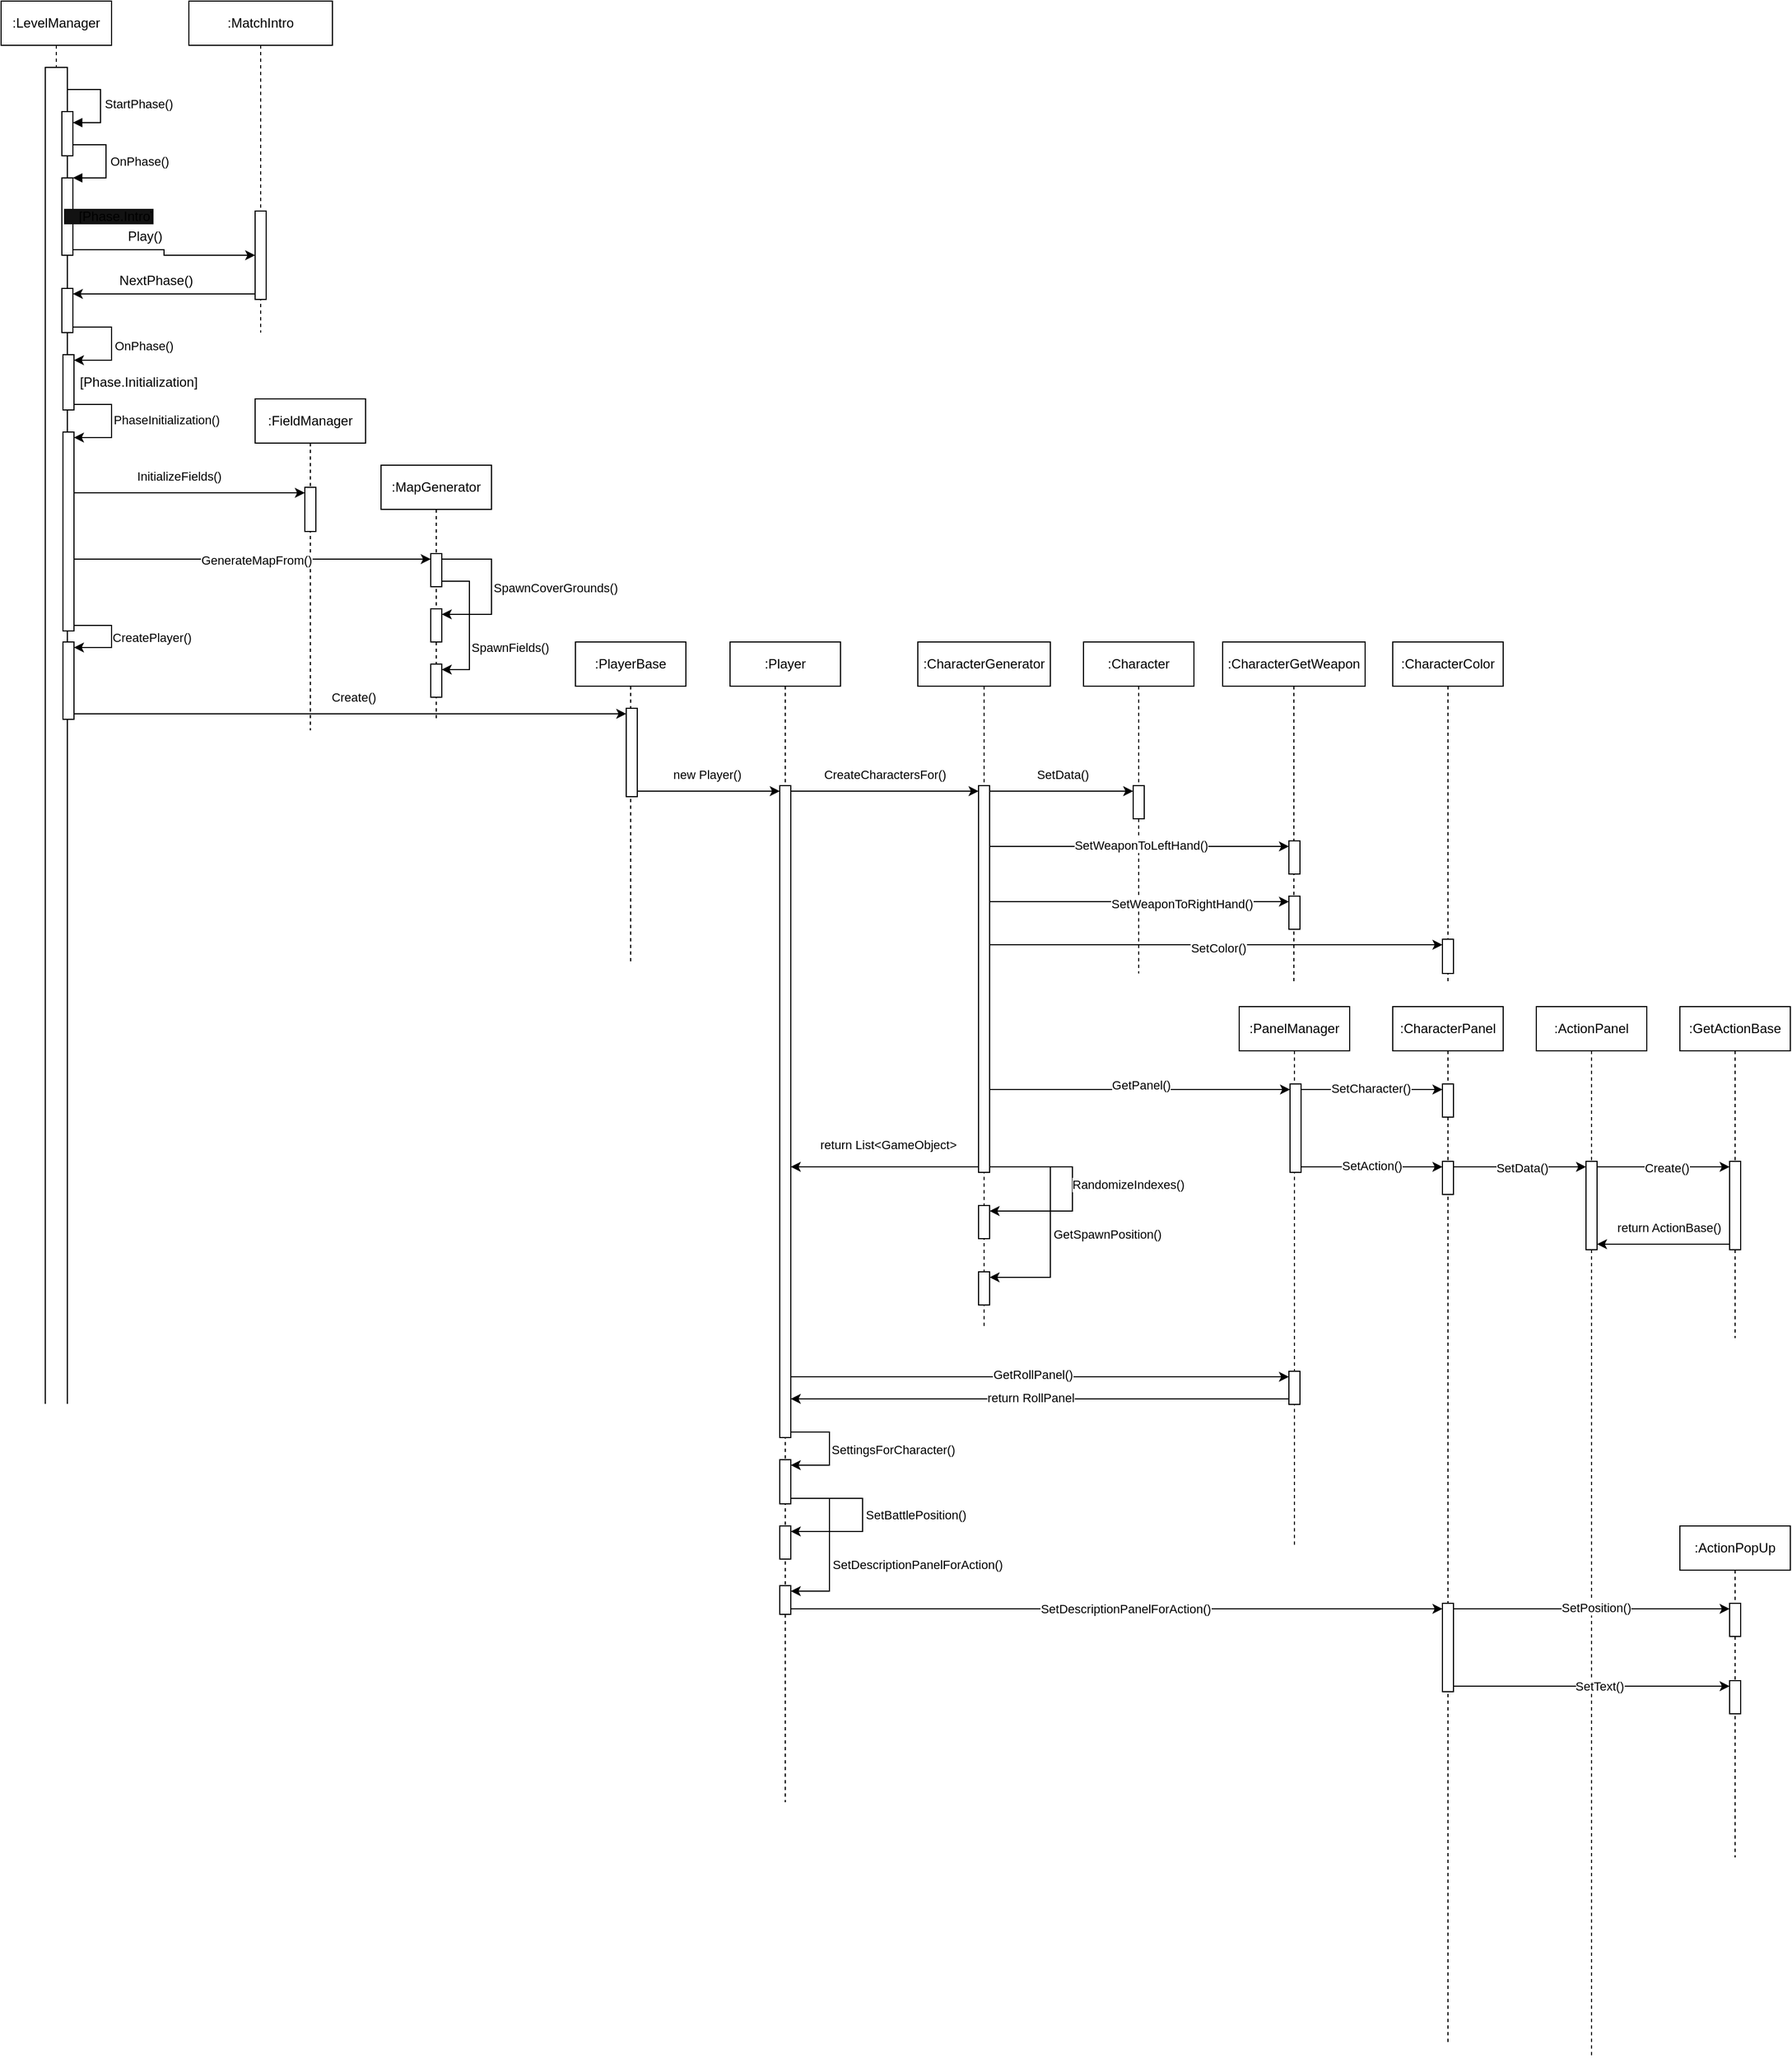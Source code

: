 <mxfile version="27.0.9">
  <diagram id="C5RBs43oDa-KdzZeNtuy" name="Page-1">
    <mxGraphModel dx="748" dy="1167" grid="1" gridSize="10" guides="1" tooltips="1" connect="1" arrows="1" fold="1" page="1" pageScale="1" pageWidth="827" pageHeight="1169" math="0" shadow="0">
      <root>
        <mxCell id="WIyWlLk6GJQsqaUBKTNV-0" />
        <mxCell id="WIyWlLk6GJQsqaUBKTNV-1" parent="WIyWlLk6GJQsqaUBKTNV-0" />
        <mxCell id="9JURjrUvkeu7Aro2wpaL-4" value=":LevelManager" style="shape=umlLifeline;perimeter=lifelinePerimeter;whiteSpace=wrap;html=1;container=1;dropTarget=0;collapsible=0;recursiveResize=0;outlineConnect=0;portConstraint=eastwest;newEdgeStyle={&quot;curved&quot;:0,&quot;rounded&quot;:0};" vertex="1" parent="WIyWlLk6GJQsqaUBKTNV-1">
          <mxGeometry x="70" y="240" width="100" height="1510" as="geometry" />
        </mxCell>
        <mxCell id="9JURjrUvkeu7Aro2wpaL-7" value="" style="html=1;points=[[0,0,0,0,5],[0,1,0,0,-5],[1,0,0,0,5],[1,1,0,0,-5]];perimeter=orthogonalPerimeter;outlineConnect=0;targetShapes=umlLifeline;portConstraint=eastwest;newEdgeStyle={&quot;curved&quot;:0,&quot;rounded&quot;:0};" vertex="1" parent="9JURjrUvkeu7Aro2wpaL-4">
          <mxGeometry x="40" y="60" width="20" height="1310" as="geometry" />
        </mxCell>
        <mxCell id="9JURjrUvkeu7Aro2wpaL-12" value="" style="html=1;points=[[0,0,0,0,5],[0,1,0,0,-5],[1,0,0,0,5],[1,1,0,0,-5]];perimeter=orthogonalPerimeter;outlineConnect=0;targetShapes=umlLifeline;portConstraint=eastwest;newEdgeStyle={&quot;curved&quot;:0,&quot;rounded&quot;:0};" vertex="1" parent="9JURjrUvkeu7Aro2wpaL-4">
          <mxGeometry x="55" y="100" width="10" height="40" as="geometry" />
        </mxCell>
        <mxCell id="9JURjrUvkeu7Aro2wpaL-13" value="StartPhase()" style="html=1;align=left;spacingLeft=2;endArrow=block;rounded=0;edgeStyle=orthogonalEdgeStyle;curved=0;rounded=0;" edge="1" target="9JURjrUvkeu7Aro2wpaL-12" parent="9JURjrUvkeu7Aro2wpaL-4">
          <mxGeometry relative="1" as="geometry">
            <mxPoint x="60" y="80" as="sourcePoint" />
            <Array as="points">
              <mxPoint x="90" y="110" />
            </Array>
          </mxGeometry>
        </mxCell>
        <mxCell id="9JURjrUvkeu7Aro2wpaL-15" value="&lt;span style=&quot;background-color: rgb(18, 18, 18);&quot;&gt;&amp;nbsp; &amp;nbsp; [Phase.Intro]&lt;/span&gt;" style="html=1;points=[[0,0,0,0,5],[0,1,0,0,-5],[1,0,0,0,5],[1,1,0,0,-5]];perimeter=orthogonalPerimeter;outlineConnect=0;targetShapes=umlLifeline;portConstraint=eastwest;newEdgeStyle={&quot;curved&quot;:0,&quot;rounded&quot;:0};align=left;" vertex="1" parent="9JURjrUvkeu7Aro2wpaL-4">
          <mxGeometry x="55" y="160" width="10" height="70" as="geometry" />
        </mxCell>
        <mxCell id="9JURjrUvkeu7Aro2wpaL-16" value="OnPhase()" style="html=1;align=left;spacingLeft=2;endArrow=block;rounded=0;edgeStyle=orthogonalEdgeStyle;curved=0;rounded=0;" edge="1" target="9JURjrUvkeu7Aro2wpaL-15" parent="9JURjrUvkeu7Aro2wpaL-4">
          <mxGeometry relative="1" as="geometry">
            <mxPoint x="65" y="130" as="sourcePoint" />
            <Array as="points">
              <mxPoint x="95" y="160" />
            </Array>
          </mxGeometry>
        </mxCell>
        <mxCell id="9JURjrUvkeu7Aro2wpaL-23" value="" style="html=1;points=[[0,0,0,0,5],[0,1,0,0,-5],[1,0,0,0,5],[1,1,0,0,-5]];perimeter=orthogonalPerimeter;outlineConnect=0;targetShapes=umlLifeline;portConstraint=eastwest;newEdgeStyle={&quot;curved&quot;:0,&quot;rounded&quot;:0};" vertex="1" parent="9JURjrUvkeu7Aro2wpaL-4">
          <mxGeometry x="55" y="260" width="10" height="40" as="geometry" />
        </mxCell>
        <mxCell id="9JURjrUvkeu7Aro2wpaL-26" value="&amp;nbsp; &amp;nbsp; [Phase.Initialization]" style="html=1;points=[[0,0,0,0,5],[0,1,0,0,-5],[1,0,0,0,5],[1,1,0,0,-5]];perimeter=orthogonalPerimeter;outlineConnect=0;targetShapes=umlLifeline;portConstraint=eastwest;newEdgeStyle={&quot;curved&quot;:0,&quot;rounded&quot;:0};align=left;" vertex="1" parent="9JURjrUvkeu7Aro2wpaL-4">
          <mxGeometry x="56" y="320" width="10" height="50" as="geometry" />
        </mxCell>
        <mxCell id="9JURjrUvkeu7Aro2wpaL-27" style="edgeStyle=orthogonalEdgeStyle;rounded=0;orthogonalLoop=1;jettySize=auto;html=1;curved=0;exitX=1;exitY=1;exitDx=0;exitDy=-5;exitPerimeter=0;entryX=1;entryY=0;entryDx=0;entryDy=5;entryPerimeter=0;" edge="1" parent="9JURjrUvkeu7Aro2wpaL-4" source="9JURjrUvkeu7Aro2wpaL-23" target="9JURjrUvkeu7Aro2wpaL-26">
          <mxGeometry relative="1" as="geometry">
            <Array as="points">
              <mxPoint x="100" y="295" />
              <mxPoint x="100" y="325" />
            </Array>
          </mxGeometry>
        </mxCell>
        <mxCell id="9JURjrUvkeu7Aro2wpaL-29" value="OnPhase()" style="edgeLabel;html=1;align=left;verticalAlign=middle;resizable=0;points=[];" vertex="1" connectable="0" parent="9JURjrUvkeu7Aro2wpaL-27">
          <mxGeometry x="0.053" y="1" relative="1" as="geometry">
            <mxPoint as="offset" />
          </mxGeometry>
        </mxCell>
        <mxCell id="9JURjrUvkeu7Aro2wpaL-30" value="" style="html=1;points=[[0,0,0,0,5],[0,1,0,0,-5],[1,0,0,0,5],[1,1,0,0,-5]];perimeter=orthogonalPerimeter;outlineConnect=0;targetShapes=umlLifeline;portConstraint=eastwest;newEdgeStyle={&quot;curved&quot;:0,&quot;rounded&quot;:0};" vertex="1" parent="9JURjrUvkeu7Aro2wpaL-4">
          <mxGeometry x="56" y="390" width="10" height="180" as="geometry" />
        </mxCell>
        <mxCell id="9JURjrUvkeu7Aro2wpaL-31" style="edgeStyle=orthogonalEdgeStyle;rounded=0;orthogonalLoop=1;jettySize=auto;html=1;curved=0;exitX=1;exitY=1;exitDx=0;exitDy=-5;exitPerimeter=0;entryX=1;entryY=0;entryDx=0;entryDy=5;entryPerimeter=0;" edge="1" parent="9JURjrUvkeu7Aro2wpaL-4" source="9JURjrUvkeu7Aro2wpaL-26" target="9JURjrUvkeu7Aro2wpaL-30">
          <mxGeometry relative="1" as="geometry">
            <Array as="points">
              <mxPoint x="100" y="365" />
              <mxPoint x="100" y="395" />
            </Array>
          </mxGeometry>
        </mxCell>
        <mxCell id="9JURjrUvkeu7Aro2wpaL-32" value="PhaseInitialization()" style="edgeLabel;html=1;align=left;verticalAlign=middle;resizable=0;points=[];" vertex="1" connectable="0" parent="9JURjrUvkeu7Aro2wpaL-31">
          <mxGeometry x="-0.022" relative="1" as="geometry">
            <mxPoint as="offset" />
          </mxGeometry>
        </mxCell>
        <mxCell id="9JURjrUvkeu7Aro2wpaL-53" value="" style="html=1;points=[[0,0,0,0,5],[0,1,0,0,-5],[1,0,0,0,5],[1,1,0,0,-5]];perimeter=orthogonalPerimeter;outlineConnect=0;targetShapes=umlLifeline;portConstraint=eastwest;newEdgeStyle={&quot;curved&quot;:0,&quot;rounded&quot;:0};" vertex="1" parent="9JURjrUvkeu7Aro2wpaL-4">
          <mxGeometry x="56" y="580" width="10" height="70" as="geometry" />
        </mxCell>
        <mxCell id="9JURjrUvkeu7Aro2wpaL-54" style="edgeStyle=orthogonalEdgeStyle;rounded=0;orthogonalLoop=1;jettySize=auto;html=1;curved=0;exitX=1;exitY=1;exitDx=0;exitDy=-5;exitPerimeter=0;entryX=1;entryY=0;entryDx=0;entryDy=5;entryPerimeter=0;" edge="1" parent="9JURjrUvkeu7Aro2wpaL-4" source="9JURjrUvkeu7Aro2wpaL-30" target="9JURjrUvkeu7Aro2wpaL-53">
          <mxGeometry relative="1" as="geometry">
            <Array as="points">
              <mxPoint x="100" y="565" />
              <mxPoint x="100" y="585" />
            </Array>
          </mxGeometry>
        </mxCell>
        <mxCell id="9JURjrUvkeu7Aro2wpaL-55" value="CreatePlayer()" style="edgeLabel;html=1;align=left;verticalAlign=middle;resizable=0;points=[];" vertex="1" connectable="0" parent="9JURjrUvkeu7Aro2wpaL-54">
          <mxGeometry x="0.022" y="-1" relative="1" as="geometry">
            <mxPoint as="offset" />
          </mxGeometry>
        </mxCell>
        <mxCell id="9JURjrUvkeu7Aro2wpaL-5" value=":MapGenerator" style="shape=umlLifeline;perimeter=lifelinePerimeter;whiteSpace=wrap;html=1;container=1;dropTarget=0;collapsible=0;recursiveResize=0;outlineConnect=0;portConstraint=eastwest;newEdgeStyle={&quot;curved&quot;:0,&quot;rounded&quot;:0};" vertex="1" parent="WIyWlLk6GJQsqaUBKTNV-1">
          <mxGeometry x="414" y="660" width="100" height="230" as="geometry" />
        </mxCell>
        <mxCell id="9JURjrUvkeu7Aro2wpaL-42" value="" style="html=1;points=[[0,0,0,0,5],[0,1,0,0,-5],[1,0,0,0,5],[1,1,0,0,-5]];perimeter=orthogonalPerimeter;outlineConnect=0;targetShapes=umlLifeline;portConstraint=eastwest;newEdgeStyle={&quot;curved&quot;:0,&quot;rounded&quot;:0};" vertex="1" parent="9JURjrUvkeu7Aro2wpaL-5">
          <mxGeometry x="45" y="80" width="10" height="30" as="geometry" />
        </mxCell>
        <mxCell id="9JURjrUvkeu7Aro2wpaL-47" value="" style="html=1;points=[[0,0,0,0,5],[0,1,0,0,-5],[1,0,0,0,5],[1,1,0,0,-5]];perimeter=orthogonalPerimeter;outlineConnect=0;targetShapes=umlLifeline;portConstraint=eastwest;newEdgeStyle={&quot;curved&quot;:0,&quot;rounded&quot;:0};" vertex="1" parent="9JURjrUvkeu7Aro2wpaL-5">
          <mxGeometry x="45" y="130" width="10" height="30" as="geometry" />
        </mxCell>
        <mxCell id="9JURjrUvkeu7Aro2wpaL-48" value="" style="html=1;points=[[0,0,0,0,5],[0,1,0,0,-5],[1,0,0,0,5],[1,1,0,0,-5]];perimeter=orthogonalPerimeter;outlineConnect=0;targetShapes=umlLifeline;portConstraint=eastwest;newEdgeStyle={&quot;curved&quot;:0,&quot;rounded&quot;:0};" vertex="1" parent="9JURjrUvkeu7Aro2wpaL-5">
          <mxGeometry x="45" y="180" width="10" height="30" as="geometry" />
        </mxCell>
        <mxCell id="9JURjrUvkeu7Aro2wpaL-49" style="edgeStyle=orthogonalEdgeStyle;rounded=0;orthogonalLoop=1;jettySize=auto;html=1;curved=0;exitX=1;exitY=0;exitDx=0;exitDy=5;exitPerimeter=0;entryX=1;entryY=0;entryDx=0;entryDy=5;entryPerimeter=0;" edge="1" parent="9JURjrUvkeu7Aro2wpaL-5" source="9JURjrUvkeu7Aro2wpaL-42" target="9JURjrUvkeu7Aro2wpaL-47">
          <mxGeometry relative="1" as="geometry">
            <Array as="points">
              <mxPoint x="100" y="85" />
              <mxPoint x="100" y="135" />
            </Array>
          </mxGeometry>
        </mxCell>
        <mxCell id="9JURjrUvkeu7Aro2wpaL-50" value="SpawnCoverGrounds()" style="edgeLabel;html=1;align=left;verticalAlign=middle;resizable=0;points=[];" vertex="1" connectable="0" parent="9JURjrUvkeu7Aro2wpaL-49">
          <mxGeometry x="0.01" relative="1" as="geometry">
            <mxPoint as="offset" />
          </mxGeometry>
        </mxCell>
        <mxCell id="9JURjrUvkeu7Aro2wpaL-51" style="edgeStyle=orthogonalEdgeStyle;rounded=0;orthogonalLoop=1;jettySize=auto;html=1;curved=0;exitX=1;exitY=1;exitDx=0;exitDy=-5;exitPerimeter=0;entryX=1;entryY=0;entryDx=0;entryDy=5;entryPerimeter=0;" edge="1" parent="9JURjrUvkeu7Aro2wpaL-5" source="9JURjrUvkeu7Aro2wpaL-42" target="9JURjrUvkeu7Aro2wpaL-48">
          <mxGeometry relative="1" as="geometry">
            <Array as="points">
              <mxPoint x="80" y="105" />
              <mxPoint x="80" y="185" />
            </Array>
          </mxGeometry>
        </mxCell>
        <mxCell id="9JURjrUvkeu7Aro2wpaL-52" value="SpawnFields()" style="edgeLabel;html=1;align=left;verticalAlign=middle;resizable=0;points=[];" vertex="1" connectable="0" parent="9JURjrUvkeu7Aro2wpaL-51">
          <mxGeometry x="0.306" relative="1" as="geometry">
            <mxPoint as="offset" />
          </mxGeometry>
        </mxCell>
        <mxCell id="9JURjrUvkeu7Aro2wpaL-6" value=":CharacterGenerator" style="shape=umlLifeline;perimeter=lifelinePerimeter;whiteSpace=wrap;html=1;container=1;dropTarget=0;collapsible=0;recursiveResize=0;outlineConnect=0;portConstraint=eastwest;newEdgeStyle={&quot;curved&quot;:0,&quot;rounded&quot;:0};" vertex="1" parent="WIyWlLk6GJQsqaUBKTNV-1">
          <mxGeometry x="900" y="820" width="120" height="620" as="geometry" />
        </mxCell>
        <mxCell id="9JURjrUvkeu7Aro2wpaL-65" value="" style="html=1;points=[[0,0,0,0,5],[0,1,0,0,-5],[1,0,0,0,5],[1,1,0,0,-5]];perimeter=orthogonalPerimeter;outlineConnect=0;targetShapes=umlLifeline;portConstraint=eastwest;newEdgeStyle={&quot;curved&quot;:0,&quot;rounded&quot;:0};" vertex="1" parent="9JURjrUvkeu7Aro2wpaL-6">
          <mxGeometry x="55" y="130" width="10" height="350" as="geometry" />
        </mxCell>
        <mxCell id="9JURjrUvkeu7Aro2wpaL-68" value="" style="html=1;points=[[0,0,0,0,5],[0,1,0,0,-5],[1,0,0,0,5],[1,1,0,0,-5]];perimeter=orthogonalPerimeter;outlineConnect=0;targetShapes=umlLifeline;portConstraint=eastwest;newEdgeStyle={&quot;curved&quot;:0,&quot;rounded&quot;:0};" vertex="1" parent="9JURjrUvkeu7Aro2wpaL-6">
          <mxGeometry x="55" y="510" width="10" height="30" as="geometry" />
        </mxCell>
        <mxCell id="9JURjrUvkeu7Aro2wpaL-69" value="" style="html=1;points=[[0,0,0,0,5],[0,1,0,0,-5],[1,0,0,0,5],[1,1,0,0,-5]];perimeter=orthogonalPerimeter;outlineConnect=0;targetShapes=umlLifeline;portConstraint=eastwest;newEdgeStyle={&quot;curved&quot;:0,&quot;rounded&quot;:0};" vertex="1" parent="9JURjrUvkeu7Aro2wpaL-6">
          <mxGeometry x="55" y="570" width="10" height="30" as="geometry" />
        </mxCell>
        <mxCell id="9JURjrUvkeu7Aro2wpaL-113" style="edgeStyle=orthogonalEdgeStyle;rounded=0;orthogonalLoop=1;jettySize=auto;html=1;curved=0;exitX=1;exitY=1;exitDx=0;exitDy=-5;exitPerimeter=0;entryX=1;entryY=0;entryDx=0;entryDy=5;entryPerimeter=0;" edge="1" parent="9JURjrUvkeu7Aro2wpaL-6" source="9JURjrUvkeu7Aro2wpaL-65" target="9JURjrUvkeu7Aro2wpaL-68">
          <mxGeometry relative="1" as="geometry">
            <Array as="points">
              <mxPoint x="140" y="475" />
              <mxPoint x="140" y="515" />
            </Array>
          </mxGeometry>
        </mxCell>
        <mxCell id="9JURjrUvkeu7Aro2wpaL-114" value="RandomizeIndexes()" style="edgeLabel;html=1;align=left;verticalAlign=middle;resizable=0;points=[];" vertex="1" connectable="0" parent="9JURjrUvkeu7Aro2wpaL-113">
          <mxGeometry x="-0.042" y="-2" relative="1" as="geometry">
            <mxPoint as="offset" />
          </mxGeometry>
        </mxCell>
        <mxCell id="9JURjrUvkeu7Aro2wpaL-115" style="edgeStyle=orthogonalEdgeStyle;rounded=0;orthogonalLoop=1;jettySize=auto;html=1;curved=0;exitX=1;exitY=1;exitDx=0;exitDy=-5;exitPerimeter=0;entryX=1;entryY=0;entryDx=0;entryDy=5;entryPerimeter=0;" edge="1" parent="9JURjrUvkeu7Aro2wpaL-6" source="9JURjrUvkeu7Aro2wpaL-65" target="9JURjrUvkeu7Aro2wpaL-69">
          <mxGeometry relative="1" as="geometry">
            <Array as="points">
              <mxPoint x="120" y="475" />
              <mxPoint x="120" y="575" />
            </Array>
          </mxGeometry>
        </mxCell>
        <mxCell id="9JURjrUvkeu7Aro2wpaL-116" value="GetSpawnPosition()" style="edgeLabel;html=1;align=left;verticalAlign=middle;resizable=0;points=[];" vertex="1" connectable="0" parent="9JURjrUvkeu7Aro2wpaL-115">
          <mxGeometry x="0.106" y="1" relative="1" as="geometry">
            <mxPoint as="offset" />
          </mxGeometry>
        </mxCell>
        <mxCell id="9JURjrUvkeu7Aro2wpaL-18" value=":MatchIntro" style="shape=umlLifeline;perimeter=lifelinePerimeter;whiteSpace=wrap;html=1;container=1;dropTarget=0;collapsible=0;recursiveResize=0;outlineConnect=0;portConstraint=eastwest;newEdgeStyle={&quot;curved&quot;:0,&quot;rounded&quot;:0};" vertex="1" parent="WIyWlLk6GJQsqaUBKTNV-1">
          <mxGeometry x="240" y="240" width="130" height="300" as="geometry" />
        </mxCell>
        <mxCell id="9JURjrUvkeu7Aro2wpaL-20" value="" style="html=1;points=[[0,0,0,0,5],[0,1,0,0,-5],[1,0,0,0,5],[1,1,0,0,-5]];perimeter=orthogonalPerimeter;outlineConnect=0;targetShapes=umlLifeline;portConstraint=eastwest;newEdgeStyle={&quot;curved&quot;:0,&quot;rounded&quot;:0};" vertex="1" parent="9JURjrUvkeu7Aro2wpaL-18">
          <mxGeometry x="60" y="190" width="10" height="80" as="geometry" />
        </mxCell>
        <mxCell id="9JURjrUvkeu7Aro2wpaL-21" style="edgeStyle=orthogonalEdgeStyle;rounded=0;orthogonalLoop=1;jettySize=auto;html=1;curved=0;exitX=1;exitY=1;exitDx=0;exitDy=-5;exitPerimeter=0;" edge="1" parent="WIyWlLk6GJQsqaUBKTNV-1" source="9JURjrUvkeu7Aro2wpaL-15" target="9JURjrUvkeu7Aro2wpaL-20">
          <mxGeometry relative="1" as="geometry" />
        </mxCell>
        <mxCell id="9JURjrUvkeu7Aro2wpaL-22" value="Play()" style="text;html=1;align=center;verticalAlign=middle;resizable=0;points=[];autosize=1;strokeColor=none;fillColor=none;" vertex="1" parent="WIyWlLk6GJQsqaUBKTNV-1">
          <mxGeometry x="175" y="438" width="50" height="30" as="geometry" />
        </mxCell>
        <mxCell id="9JURjrUvkeu7Aro2wpaL-24" style="edgeStyle=orthogonalEdgeStyle;rounded=0;orthogonalLoop=1;jettySize=auto;html=1;curved=0;exitX=0;exitY=1;exitDx=0;exitDy=-5;exitPerimeter=0;entryX=1;entryY=0;entryDx=0;entryDy=5;entryPerimeter=0;" edge="1" parent="WIyWlLk6GJQsqaUBKTNV-1" source="9JURjrUvkeu7Aro2wpaL-20" target="9JURjrUvkeu7Aro2wpaL-23">
          <mxGeometry relative="1" as="geometry" />
        </mxCell>
        <mxCell id="9JURjrUvkeu7Aro2wpaL-25" value="NextPhase()" style="text;html=1;align=center;verticalAlign=middle;resizable=0;points=[];autosize=1;strokeColor=none;fillColor=none;" vertex="1" parent="WIyWlLk6GJQsqaUBKTNV-1">
          <mxGeometry x="165" y="478" width="90" height="30" as="geometry" />
        </mxCell>
        <mxCell id="9JURjrUvkeu7Aro2wpaL-33" value=":FieldManager" style="shape=umlLifeline;perimeter=lifelinePerimeter;whiteSpace=wrap;html=1;container=1;dropTarget=0;collapsible=0;recursiveResize=0;outlineConnect=0;portConstraint=eastwest;newEdgeStyle={&quot;curved&quot;:0,&quot;rounded&quot;:0};" vertex="1" parent="WIyWlLk6GJQsqaUBKTNV-1">
          <mxGeometry x="300" y="600" width="100" height="300" as="geometry" />
        </mxCell>
        <mxCell id="9JURjrUvkeu7Aro2wpaL-34" value="" style="html=1;points=[[0,0,0,0,5],[0,1,0,0,-5],[1,0,0,0,5],[1,1,0,0,-5]];perimeter=orthogonalPerimeter;outlineConnect=0;targetShapes=umlLifeline;portConstraint=eastwest;newEdgeStyle={&quot;curved&quot;:0,&quot;rounded&quot;:0};" vertex="1" parent="9JURjrUvkeu7Aro2wpaL-33">
          <mxGeometry x="45" y="80" width="10" height="40" as="geometry" />
        </mxCell>
        <mxCell id="9JURjrUvkeu7Aro2wpaL-36" style="edgeStyle=orthogonalEdgeStyle;rounded=0;orthogonalLoop=1;jettySize=auto;html=1;curved=0;entryX=0;entryY=0;entryDx=0;entryDy=5;entryPerimeter=0;" edge="1" parent="WIyWlLk6GJQsqaUBKTNV-1" source="9JURjrUvkeu7Aro2wpaL-30" target="9JURjrUvkeu7Aro2wpaL-34">
          <mxGeometry relative="1" as="geometry">
            <Array as="points">
              <mxPoint x="230" y="685" />
              <mxPoint x="230" y="685" />
            </Array>
          </mxGeometry>
        </mxCell>
        <mxCell id="9JURjrUvkeu7Aro2wpaL-37" value="InitializeFields()" style="edgeLabel;html=1;align=center;verticalAlign=middle;resizable=0;points=[];" vertex="1" connectable="0" parent="9JURjrUvkeu7Aro2wpaL-36">
          <mxGeometry x="-0.097" y="-2" relative="1" as="geometry">
            <mxPoint y="-17" as="offset" />
          </mxGeometry>
        </mxCell>
        <mxCell id="9JURjrUvkeu7Aro2wpaL-43" style="edgeStyle=orthogonalEdgeStyle;rounded=0;orthogonalLoop=1;jettySize=auto;html=1;curved=0;entryX=0;entryY=0;entryDx=0;entryDy=5;entryPerimeter=0;" edge="1" parent="WIyWlLk6GJQsqaUBKTNV-1" source="9JURjrUvkeu7Aro2wpaL-30" target="9JURjrUvkeu7Aro2wpaL-42">
          <mxGeometry relative="1" as="geometry">
            <Array as="points">
              <mxPoint x="280" y="745" />
              <mxPoint x="280" y="745" />
            </Array>
          </mxGeometry>
        </mxCell>
        <mxCell id="9JURjrUvkeu7Aro2wpaL-44" value="GenerateMapFrom()" style="edgeLabel;html=1;align=center;verticalAlign=middle;resizable=0;points=[];" vertex="1" connectable="0" parent="9JURjrUvkeu7Aro2wpaL-43">
          <mxGeometry x="0.021" y="-1" relative="1" as="geometry">
            <mxPoint as="offset" />
          </mxGeometry>
        </mxCell>
        <mxCell id="9JURjrUvkeu7Aro2wpaL-56" value=":PlayerBase" style="shape=umlLifeline;perimeter=lifelinePerimeter;whiteSpace=wrap;html=1;container=1;dropTarget=0;collapsible=0;recursiveResize=0;outlineConnect=0;portConstraint=eastwest;newEdgeStyle={&quot;curved&quot;:0,&quot;rounded&quot;:0};" vertex="1" parent="WIyWlLk6GJQsqaUBKTNV-1">
          <mxGeometry x="590" y="820" width="100" height="290" as="geometry" />
        </mxCell>
        <mxCell id="9JURjrUvkeu7Aro2wpaL-57" value="" style="html=1;points=[[0,0,0,0,5],[0,1,0,0,-5],[1,0,0,0,5],[1,1,0,0,-5]];perimeter=orthogonalPerimeter;outlineConnect=0;targetShapes=umlLifeline;portConstraint=eastwest;newEdgeStyle={&quot;curved&quot;:0,&quot;rounded&quot;:0};" vertex="1" parent="9JURjrUvkeu7Aro2wpaL-56">
          <mxGeometry x="46" y="60" width="10" height="80" as="geometry" />
        </mxCell>
        <mxCell id="9JURjrUvkeu7Aro2wpaL-58" style="edgeStyle=orthogonalEdgeStyle;rounded=0;orthogonalLoop=1;jettySize=auto;html=1;curved=0;exitX=1;exitY=1;exitDx=0;exitDy=-5;exitPerimeter=0;entryX=0;entryY=0;entryDx=0;entryDy=5;entryPerimeter=0;" edge="1" parent="WIyWlLk6GJQsqaUBKTNV-1" source="9JURjrUvkeu7Aro2wpaL-53" target="9JURjrUvkeu7Aro2wpaL-57">
          <mxGeometry relative="1" as="geometry" />
        </mxCell>
        <mxCell id="9JURjrUvkeu7Aro2wpaL-59" value="Create()" style="edgeLabel;html=1;align=center;verticalAlign=middle;resizable=0;points=[];" vertex="1" connectable="0" parent="9JURjrUvkeu7Aro2wpaL-58">
          <mxGeometry x="0.021" y="1" relative="1" as="geometry">
            <mxPoint x="-2" y="-14" as="offset" />
          </mxGeometry>
        </mxCell>
        <mxCell id="9JURjrUvkeu7Aro2wpaL-60" value=":Player" style="shape=umlLifeline;perimeter=lifelinePerimeter;whiteSpace=wrap;html=1;container=1;dropTarget=0;collapsible=0;recursiveResize=0;outlineConnect=0;portConstraint=eastwest;newEdgeStyle={&quot;curved&quot;:0,&quot;rounded&quot;:0};" vertex="1" parent="WIyWlLk6GJQsqaUBKTNV-1">
          <mxGeometry x="730" y="820" width="100" height="1050" as="geometry" />
        </mxCell>
        <mxCell id="9JURjrUvkeu7Aro2wpaL-61" value="" style="html=1;points=[[0,0,0,0,5],[0,1,0,0,-5],[1,0,0,0,5],[1,1,0,0,-5]];perimeter=orthogonalPerimeter;outlineConnect=0;targetShapes=umlLifeline;portConstraint=eastwest;newEdgeStyle={&quot;curved&quot;:0,&quot;rounded&quot;:0};" vertex="1" parent="9JURjrUvkeu7Aro2wpaL-60">
          <mxGeometry x="45" y="130" width="10" height="590" as="geometry" />
        </mxCell>
        <mxCell id="9JURjrUvkeu7Aro2wpaL-124" value="" style="html=1;points=[[0,0,0,0,5],[0,1,0,0,-5],[1,0,0,0,5],[1,1,0,0,-5]];perimeter=orthogonalPerimeter;outlineConnect=0;targetShapes=umlLifeline;portConstraint=eastwest;newEdgeStyle={&quot;curved&quot;:0,&quot;rounded&quot;:0};" vertex="1" parent="9JURjrUvkeu7Aro2wpaL-60">
          <mxGeometry x="45" y="740" width="10" height="40" as="geometry" />
        </mxCell>
        <mxCell id="9JURjrUvkeu7Aro2wpaL-125" style="edgeStyle=orthogonalEdgeStyle;rounded=0;orthogonalLoop=1;jettySize=auto;html=1;curved=0;exitX=1;exitY=1;exitDx=0;exitDy=-5;exitPerimeter=0;entryX=1;entryY=0;entryDx=0;entryDy=5;entryPerimeter=0;" edge="1" parent="9JURjrUvkeu7Aro2wpaL-60" source="9JURjrUvkeu7Aro2wpaL-61" target="9JURjrUvkeu7Aro2wpaL-124">
          <mxGeometry relative="1" as="geometry">
            <Array as="points">
              <mxPoint x="90" y="715" />
              <mxPoint x="90" y="745" />
            </Array>
          </mxGeometry>
        </mxCell>
        <mxCell id="9JURjrUvkeu7Aro2wpaL-126" value="SettingsForCharacter()" style="edgeLabel;html=1;align=left;verticalAlign=middle;resizable=0;points=[];" vertex="1" connectable="0" parent="9JURjrUvkeu7Aro2wpaL-125">
          <mxGeometry x="0.013" relative="1" as="geometry">
            <mxPoint as="offset" />
          </mxGeometry>
        </mxCell>
        <mxCell id="9JURjrUvkeu7Aro2wpaL-127" value="" style="html=1;points=[[0,0,0,0,5],[0,1,0,0,-5],[1,0,0,0,5],[1,1,0,0,-5]];perimeter=orthogonalPerimeter;outlineConnect=0;targetShapes=umlLifeline;portConstraint=eastwest;newEdgeStyle={&quot;curved&quot;:0,&quot;rounded&quot;:0};" vertex="1" parent="9JURjrUvkeu7Aro2wpaL-60">
          <mxGeometry x="45" y="800" width="10" height="30" as="geometry" />
        </mxCell>
        <mxCell id="9JURjrUvkeu7Aro2wpaL-128" style="edgeStyle=orthogonalEdgeStyle;rounded=0;orthogonalLoop=1;jettySize=auto;html=1;curved=0;exitX=1;exitY=1;exitDx=0;exitDy=-5;exitPerimeter=0;entryX=1;entryY=0;entryDx=0;entryDy=5;entryPerimeter=0;" edge="1" parent="9JURjrUvkeu7Aro2wpaL-60" source="9JURjrUvkeu7Aro2wpaL-124" target="9JURjrUvkeu7Aro2wpaL-127">
          <mxGeometry relative="1" as="geometry">
            <Array as="points">
              <mxPoint x="120" y="775" />
              <mxPoint x="120" y="805" />
            </Array>
          </mxGeometry>
        </mxCell>
        <mxCell id="9JURjrUvkeu7Aro2wpaL-129" value="SetBattlePosition()" style="edgeLabel;html=1;align=left;verticalAlign=middle;resizable=0;points=[];" vertex="1" connectable="0" parent="9JURjrUvkeu7Aro2wpaL-128">
          <mxGeometry x="-0.003" y="1" relative="1" as="geometry">
            <mxPoint as="offset" />
          </mxGeometry>
        </mxCell>
        <mxCell id="9JURjrUvkeu7Aro2wpaL-130" value="" style="html=1;points=[[0,0,0,0,5],[0,1,0,0,-5],[1,0,0,0,5],[1,1,0,0,-5]];perimeter=orthogonalPerimeter;outlineConnect=0;targetShapes=umlLifeline;portConstraint=eastwest;newEdgeStyle={&quot;curved&quot;:0,&quot;rounded&quot;:0};" vertex="1" parent="9JURjrUvkeu7Aro2wpaL-60">
          <mxGeometry x="45" y="854" width="10" height="26" as="geometry" />
        </mxCell>
        <mxCell id="9JURjrUvkeu7Aro2wpaL-131" style="edgeStyle=orthogonalEdgeStyle;rounded=0;orthogonalLoop=1;jettySize=auto;html=1;curved=0;exitX=1;exitY=1;exitDx=0;exitDy=-5;exitPerimeter=0;entryX=1;entryY=0;entryDx=0;entryDy=5;entryPerimeter=0;" edge="1" parent="9JURjrUvkeu7Aro2wpaL-60" source="9JURjrUvkeu7Aro2wpaL-124" target="9JURjrUvkeu7Aro2wpaL-130">
          <mxGeometry relative="1" as="geometry">
            <Array as="points">
              <mxPoint x="90" y="775" />
              <mxPoint x="90" y="859" />
            </Array>
          </mxGeometry>
        </mxCell>
        <mxCell id="9JURjrUvkeu7Aro2wpaL-132" value="SetDescriptionPanelForAction()" style="edgeLabel;html=1;align=left;verticalAlign=middle;resizable=0;points=[];" vertex="1" connectable="0" parent="9JURjrUvkeu7Aro2wpaL-131">
          <mxGeometry x="0.232" y="1" relative="1" as="geometry">
            <mxPoint as="offset" />
          </mxGeometry>
        </mxCell>
        <mxCell id="9JURjrUvkeu7Aro2wpaL-63" style="edgeStyle=orthogonalEdgeStyle;rounded=0;orthogonalLoop=1;jettySize=auto;html=1;curved=0;exitX=1;exitY=1;exitDx=0;exitDy=-5;exitPerimeter=0;entryX=0;entryY=0;entryDx=0;entryDy=5;entryPerimeter=0;" edge="1" parent="WIyWlLk6GJQsqaUBKTNV-1" source="9JURjrUvkeu7Aro2wpaL-57" target="9JURjrUvkeu7Aro2wpaL-61">
          <mxGeometry relative="1" as="geometry" />
        </mxCell>
        <mxCell id="9JURjrUvkeu7Aro2wpaL-64" value="new Player()" style="edgeLabel;html=1;align=center;verticalAlign=middle;resizable=0;points=[];" vertex="1" connectable="0" parent="9JURjrUvkeu7Aro2wpaL-63">
          <mxGeometry x="-0.026" relative="1" as="geometry">
            <mxPoint y="-15" as="offset" />
          </mxGeometry>
        </mxCell>
        <mxCell id="9JURjrUvkeu7Aro2wpaL-66" style="edgeStyle=orthogonalEdgeStyle;rounded=0;orthogonalLoop=1;jettySize=auto;html=1;curved=0;exitX=1;exitY=0;exitDx=0;exitDy=5;exitPerimeter=0;entryX=0;entryY=0;entryDx=0;entryDy=5;entryPerimeter=0;" edge="1" parent="WIyWlLk6GJQsqaUBKTNV-1" source="9JURjrUvkeu7Aro2wpaL-61" target="9JURjrUvkeu7Aro2wpaL-65">
          <mxGeometry relative="1" as="geometry" />
        </mxCell>
        <mxCell id="9JURjrUvkeu7Aro2wpaL-67" value="CreateCharactersFor()" style="edgeLabel;html=1;align=center;verticalAlign=middle;resizable=0;points=[];" vertex="1" connectable="0" parent="9JURjrUvkeu7Aro2wpaL-66">
          <mxGeometry x="-0.094" relative="1" as="geometry">
            <mxPoint x="8" y="-15" as="offset" />
          </mxGeometry>
        </mxCell>
        <mxCell id="9JURjrUvkeu7Aro2wpaL-70" style="edgeStyle=orthogonalEdgeStyle;rounded=0;orthogonalLoop=1;jettySize=auto;html=1;curved=0;exitX=0;exitY=1;exitDx=0;exitDy=-5;exitPerimeter=0;" edge="1" parent="WIyWlLk6GJQsqaUBKTNV-1" source="9JURjrUvkeu7Aro2wpaL-65" target="9JURjrUvkeu7Aro2wpaL-61">
          <mxGeometry relative="1" as="geometry">
            <Array as="points">
              <mxPoint x="830" y="1295" />
              <mxPoint x="830" y="1295" />
            </Array>
          </mxGeometry>
        </mxCell>
        <mxCell id="9JURjrUvkeu7Aro2wpaL-71" value="return List&amp;lt;GameObject&amp;gt;" style="edgeLabel;html=1;align=center;verticalAlign=middle;resizable=0;points=[];" vertex="1" connectable="0" parent="9JURjrUvkeu7Aro2wpaL-70">
          <mxGeometry x="-0.027" relative="1" as="geometry">
            <mxPoint y="-20" as="offset" />
          </mxGeometry>
        </mxCell>
        <mxCell id="9JURjrUvkeu7Aro2wpaL-72" value=":Character" style="shape=umlLifeline;whiteSpace=wrap;html=1;container=1;dropTarget=0;collapsible=0;recursiveResize=0;outlineConnect=0;portConstraint=eastwest;newEdgeStyle={&quot;curved&quot;:0,&quot;rounded&quot;:0};points=[[0,0,0,0,5],[0,1,0,0,-5],[1,0,0,0,5],[1,1,0,0,-5]];perimeter=rectanglePerimeter;targetShapes=umlLifeline;participant=label;" vertex="1" parent="WIyWlLk6GJQsqaUBKTNV-1">
          <mxGeometry x="1050" y="820" width="100" height="300" as="geometry" />
        </mxCell>
        <mxCell id="9JURjrUvkeu7Aro2wpaL-73" value="" style="html=1;points=[[0,0,0,0,5],[0,1,0,0,-5],[1,0,0,0,5],[1,1,0,0,-5]];perimeter=orthogonalPerimeter;outlineConnect=0;targetShapes=umlLifeline;portConstraint=eastwest;newEdgeStyle={&quot;curved&quot;:0,&quot;rounded&quot;:0};" vertex="1" parent="9JURjrUvkeu7Aro2wpaL-72">
          <mxGeometry x="45" y="130" width="10" height="30" as="geometry" />
        </mxCell>
        <mxCell id="9JURjrUvkeu7Aro2wpaL-74" style="edgeStyle=orthogonalEdgeStyle;rounded=0;orthogonalLoop=1;jettySize=auto;html=1;curved=0;exitX=1;exitY=0;exitDx=0;exitDy=5;exitPerimeter=0;entryX=0;entryY=0;entryDx=0;entryDy=5;entryPerimeter=0;" edge="1" parent="WIyWlLk6GJQsqaUBKTNV-1" source="9JURjrUvkeu7Aro2wpaL-65" target="9JURjrUvkeu7Aro2wpaL-73">
          <mxGeometry relative="1" as="geometry" />
        </mxCell>
        <mxCell id="9JURjrUvkeu7Aro2wpaL-75" value="SetData()" style="edgeLabel;html=1;align=center;verticalAlign=middle;resizable=0;points=[];" vertex="1" connectable="0" parent="9JURjrUvkeu7Aro2wpaL-74">
          <mxGeometry x="0.009" y="1" relative="1" as="geometry">
            <mxPoint y="-14" as="offset" />
          </mxGeometry>
        </mxCell>
        <mxCell id="9JURjrUvkeu7Aro2wpaL-76" value=":CharacterGetWeapon" style="shape=umlLifeline;perimeter=lifelinePerimeter;whiteSpace=wrap;html=1;container=1;dropTarget=0;collapsible=0;recursiveResize=0;outlineConnect=0;portConstraint=eastwest;newEdgeStyle={&quot;curved&quot;:0,&quot;rounded&quot;:0};" vertex="1" parent="WIyWlLk6GJQsqaUBKTNV-1">
          <mxGeometry x="1176" y="820" width="129" height="310" as="geometry" />
        </mxCell>
        <mxCell id="9JURjrUvkeu7Aro2wpaL-78" value="" style="html=1;points=[[0,0,0,0,5],[0,1,0,0,-5],[1,0,0,0,5],[1,1,0,0,-5]];perimeter=orthogonalPerimeter;outlineConnect=0;targetShapes=umlLifeline;portConstraint=eastwest;newEdgeStyle={&quot;curved&quot;:0,&quot;rounded&quot;:0};" vertex="1" parent="9JURjrUvkeu7Aro2wpaL-76">
          <mxGeometry x="60" y="180" width="10" height="30" as="geometry" />
        </mxCell>
        <mxCell id="9JURjrUvkeu7Aro2wpaL-83" value="" style="html=1;points=[[0,0,0,0,5],[0,1,0,0,-5],[1,0,0,0,5],[1,1,0,0,-5]];perimeter=orthogonalPerimeter;outlineConnect=0;targetShapes=umlLifeline;portConstraint=eastwest;newEdgeStyle={&quot;curved&quot;:0,&quot;rounded&quot;:0};" vertex="1" parent="9JURjrUvkeu7Aro2wpaL-76">
          <mxGeometry x="60" y="230" width="10" height="30" as="geometry" />
        </mxCell>
        <mxCell id="9JURjrUvkeu7Aro2wpaL-79" style="edgeStyle=orthogonalEdgeStyle;rounded=0;orthogonalLoop=1;jettySize=auto;html=1;curved=0;exitX=1;exitY=0;exitDx=0;exitDy=5;exitPerimeter=0;entryX=0;entryY=0;entryDx=0;entryDy=5;entryPerimeter=0;" edge="1" parent="WIyWlLk6GJQsqaUBKTNV-1" source="9JURjrUvkeu7Aro2wpaL-65" target="9JURjrUvkeu7Aro2wpaL-78">
          <mxGeometry relative="1" as="geometry">
            <Array as="points">
              <mxPoint x="965" y="1005" />
            </Array>
          </mxGeometry>
        </mxCell>
        <mxCell id="9JURjrUvkeu7Aro2wpaL-80" value="SetWeaponToLeftHand()" style="edgeLabel;html=1;align=center;verticalAlign=middle;resizable=0;points=[];" vertex="1" connectable="0" parent="9JURjrUvkeu7Aro2wpaL-79">
          <mxGeometry x="0.17" y="1" relative="1" as="geometry">
            <mxPoint x="-1" as="offset" />
          </mxGeometry>
        </mxCell>
        <mxCell id="9JURjrUvkeu7Aro2wpaL-84" style="edgeStyle=orthogonalEdgeStyle;rounded=0;orthogonalLoop=1;jettySize=auto;html=1;curved=0;entryX=0;entryY=0;entryDx=0;entryDy=5;entryPerimeter=0;" edge="1" parent="WIyWlLk6GJQsqaUBKTNV-1" source="9JURjrUvkeu7Aro2wpaL-65" target="9JURjrUvkeu7Aro2wpaL-83">
          <mxGeometry relative="1" as="geometry">
            <mxPoint x="970" y="960" as="sourcePoint" />
            <Array as="points">
              <mxPoint x="1030" y="1055" />
              <mxPoint x="1030" y="1055" />
            </Array>
          </mxGeometry>
        </mxCell>
        <mxCell id="9JURjrUvkeu7Aro2wpaL-85" value="SetWeaponToRightHand()" style="edgeLabel;html=1;align=center;verticalAlign=middle;resizable=0;points=[];" vertex="1" connectable="0" parent="9JURjrUvkeu7Aro2wpaL-84">
          <mxGeometry x="0.282" y="-2" relative="1" as="geometry">
            <mxPoint as="offset" />
          </mxGeometry>
        </mxCell>
        <mxCell id="9JURjrUvkeu7Aro2wpaL-86" value=":CharacterColor" style="shape=umlLifeline;perimeter=lifelinePerimeter;whiteSpace=wrap;html=1;container=1;dropTarget=0;collapsible=0;recursiveResize=0;outlineConnect=0;portConstraint=eastwest;newEdgeStyle={&quot;curved&quot;:0,&quot;rounded&quot;:0};" vertex="1" parent="WIyWlLk6GJQsqaUBKTNV-1">
          <mxGeometry x="1330" y="820" width="100" height="310" as="geometry" />
        </mxCell>
        <mxCell id="9JURjrUvkeu7Aro2wpaL-87" value="" style="html=1;points=[[0,0,0,0,5],[0,1,0,0,-5],[1,0,0,0,5],[1,1,0,0,-5]];perimeter=orthogonalPerimeter;outlineConnect=0;targetShapes=umlLifeline;portConstraint=eastwest;newEdgeStyle={&quot;curved&quot;:0,&quot;rounded&quot;:0};" vertex="1" parent="9JURjrUvkeu7Aro2wpaL-86">
          <mxGeometry x="45" y="269" width="10" height="31" as="geometry" />
        </mxCell>
        <mxCell id="9JURjrUvkeu7Aro2wpaL-88" style="edgeStyle=orthogonalEdgeStyle;rounded=0;orthogonalLoop=1;jettySize=auto;html=1;curved=0;entryX=0;entryY=0;entryDx=0;entryDy=5;entryPerimeter=0;" edge="1" parent="WIyWlLk6GJQsqaUBKTNV-1" target="9JURjrUvkeu7Aro2wpaL-87">
          <mxGeometry relative="1" as="geometry">
            <mxPoint x="965" y="1094" as="sourcePoint" />
            <Array as="points">
              <mxPoint x="965" y="1094" />
            </Array>
          </mxGeometry>
        </mxCell>
        <mxCell id="9JURjrUvkeu7Aro2wpaL-89" value="SetColor()" style="edgeLabel;html=1;align=center;verticalAlign=middle;resizable=0;points=[];" vertex="1" connectable="0" parent="9JURjrUvkeu7Aro2wpaL-88">
          <mxGeometry x="0.009" y="-3" relative="1" as="geometry">
            <mxPoint as="offset" />
          </mxGeometry>
        </mxCell>
        <mxCell id="9JURjrUvkeu7Aro2wpaL-90" value=":PanelManager" style="shape=umlLifeline;perimeter=lifelinePerimeter;whiteSpace=wrap;html=1;container=1;dropTarget=0;collapsible=0;recursiveResize=0;outlineConnect=0;portConstraint=eastwest;newEdgeStyle={&quot;curved&quot;:0,&quot;rounded&quot;:0};" vertex="1" parent="WIyWlLk6GJQsqaUBKTNV-1">
          <mxGeometry x="1191" y="1150" width="100" height="490" as="geometry" />
        </mxCell>
        <mxCell id="9JURjrUvkeu7Aro2wpaL-91" value="" style="html=1;points=[[0,0,0,0,5],[0,1,0,0,-5],[1,0,0,0,5],[1,1,0,0,-5]];perimeter=orthogonalPerimeter;outlineConnect=0;targetShapes=umlLifeline;portConstraint=eastwest;newEdgeStyle={&quot;curved&quot;:0,&quot;rounded&quot;:0};" vertex="1" parent="9JURjrUvkeu7Aro2wpaL-90">
          <mxGeometry x="46" y="70" width="10" height="80" as="geometry" />
        </mxCell>
        <mxCell id="9JURjrUvkeu7Aro2wpaL-118" value="" style="html=1;points=[[0,0,0,0,5],[0,1,0,0,-5],[1,0,0,0,5],[1,1,0,0,-5]];perimeter=orthogonalPerimeter;outlineConnect=0;targetShapes=umlLifeline;portConstraint=eastwest;newEdgeStyle={&quot;curved&quot;:0,&quot;rounded&quot;:0};" vertex="1" parent="9JURjrUvkeu7Aro2wpaL-90">
          <mxGeometry x="45" y="330" width="10" height="30" as="geometry" />
        </mxCell>
        <mxCell id="9JURjrUvkeu7Aro2wpaL-92" style="edgeStyle=orthogonalEdgeStyle;rounded=0;orthogonalLoop=1;jettySize=auto;html=1;curved=0;entryX=0;entryY=0;entryDx=0;entryDy=5;entryPerimeter=0;" edge="1" parent="WIyWlLk6GJQsqaUBKTNV-1" source="9JURjrUvkeu7Aro2wpaL-65" target="9JURjrUvkeu7Aro2wpaL-91">
          <mxGeometry relative="1" as="geometry">
            <Array as="points">
              <mxPoint x="1040" y="1225" />
              <mxPoint x="1040" y="1225" />
            </Array>
          </mxGeometry>
        </mxCell>
        <mxCell id="9JURjrUvkeu7Aro2wpaL-93" value="GetPanel()&lt;div&gt;&lt;br&gt;&lt;/div&gt;" style="edgeLabel;html=1;align=center;verticalAlign=middle;resizable=0;points=[];" vertex="1" connectable="0" parent="9JURjrUvkeu7Aro2wpaL-92">
          <mxGeometry x="0.004" y="-2" relative="1" as="geometry">
            <mxPoint y="1" as="offset" />
          </mxGeometry>
        </mxCell>
        <mxCell id="9JURjrUvkeu7Aro2wpaL-94" value=":CharacterPanel" style="shape=umlLifeline;perimeter=lifelinePerimeter;whiteSpace=wrap;html=1;container=1;dropTarget=0;collapsible=0;recursiveResize=0;outlineConnect=0;portConstraint=eastwest;newEdgeStyle={&quot;curved&quot;:0,&quot;rounded&quot;:0};" vertex="1" parent="WIyWlLk6GJQsqaUBKTNV-1">
          <mxGeometry x="1330" y="1150" width="100" height="940" as="geometry" />
        </mxCell>
        <mxCell id="9JURjrUvkeu7Aro2wpaL-95" value="" style="html=1;points=[[0,0,0,0,5],[0,1,0,0,-5],[1,0,0,0,5],[1,1,0,0,-5]];perimeter=orthogonalPerimeter;outlineConnect=0;targetShapes=umlLifeline;portConstraint=eastwest;newEdgeStyle={&quot;curved&quot;:0,&quot;rounded&quot;:0};" vertex="1" parent="9JURjrUvkeu7Aro2wpaL-94">
          <mxGeometry x="45" y="70" width="10" height="30" as="geometry" />
        </mxCell>
        <mxCell id="9JURjrUvkeu7Aro2wpaL-100" value="" style="html=1;points=[[0,0,0,0,5],[0,1,0,0,-5],[1,0,0,0,5],[1,1,0,0,-5]];perimeter=orthogonalPerimeter;outlineConnect=0;targetShapes=umlLifeline;portConstraint=eastwest;newEdgeStyle={&quot;curved&quot;:0,&quot;rounded&quot;:0};" vertex="1" parent="9JURjrUvkeu7Aro2wpaL-94">
          <mxGeometry x="45" y="140" width="10" height="30" as="geometry" />
        </mxCell>
        <mxCell id="9JURjrUvkeu7Aro2wpaL-133" value="" style="html=1;points=[[0,0,0,0,5],[0,1,0,0,-5],[1,0,0,0,5],[1,1,0,0,-5]];perimeter=orthogonalPerimeter;outlineConnect=0;targetShapes=umlLifeline;portConstraint=eastwest;newEdgeStyle={&quot;curved&quot;:0,&quot;rounded&quot;:0};" vertex="1" parent="9JURjrUvkeu7Aro2wpaL-94">
          <mxGeometry x="45" y="540" width="10" height="80" as="geometry" />
        </mxCell>
        <mxCell id="9JURjrUvkeu7Aro2wpaL-98" style="edgeStyle=orthogonalEdgeStyle;rounded=0;orthogonalLoop=1;jettySize=auto;html=1;curved=0;exitX=1;exitY=0;exitDx=0;exitDy=5;exitPerimeter=0;entryX=0;entryY=0;entryDx=0;entryDy=5;entryPerimeter=0;" edge="1" parent="WIyWlLk6GJQsqaUBKTNV-1" source="9JURjrUvkeu7Aro2wpaL-91" target="9JURjrUvkeu7Aro2wpaL-95">
          <mxGeometry relative="1" as="geometry">
            <mxPoint x="1310.0" y="1270" as="targetPoint" />
          </mxGeometry>
        </mxCell>
        <mxCell id="9JURjrUvkeu7Aro2wpaL-99" value="SetCharacter()" style="edgeLabel;html=1;align=center;verticalAlign=middle;resizable=0;points=[];" vertex="1" connectable="0" parent="9JURjrUvkeu7Aro2wpaL-98">
          <mxGeometry x="-0.025" y="1" relative="1" as="geometry">
            <mxPoint as="offset" />
          </mxGeometry>
        </mxCell>
        <mxCell id="9JURjrUvkeu7Aro2wpaL-101" style="edgeStyle=orthogonalEdgeStyle;rounded=0;orthogonalLoop=1;jettySize=auto;html=1;curved=0;exitX=1;exitY=1;exitDx=0;exitDy=-5;exitPerimeter=0;entryX=0;entryY=0;entryDx=0;entryDy=5;entryPerimeter=0;" edge="1" parent="WIyWlLk6GJQsqaUBKTNV-1" source="9JURjrUvkeu7Aro2wpaL-91" target="9JURjrUvkeu7Aro2wpaL-100">
          <mxGeometry relative="1" as="geometry" />
        </mxCell>
        <mxCell id="9JURjrUvkeu7Aro2wpaL-102" value="SetAction()" style="edgeLabel;html=1;align=center;verticalAlign=middle;resizable=0;points=[];" vertex="1" connectable="0" parent="9JURjrUvkeu7Aro2wpaL-101">
          <mxGeometry y="1" relative="1" as="geometry">
            <mxPoint as="offset" />
          </mxGeometry>
        </mxCell>
        <mxCell id="9JURjrUvkeu7Aro2wpaL-103" value=":ActionPanel" style="shape=umlLifeline;perimeter=lifelinePerimeter;whiteSpace=wrap;html=1;container=1;dropTarget=0;collapsible=0;recursiveResize=0;outlineConnect=0;portConstraint=eastwest;newEdgeStyle={&quot;curved&quot;:0,&quot;rounded&quot;:0};" vertex="1" parent="WIyWlLk6GJQsqaUBKTNV-1">
          <mxGeometry x="1460" y="1150" width="100" height="950" as="geometry" />
        </mxCell>
        <mxCell id="9JURjrUvkeu7Aro2wpaL-104" value="" style="html=1;points=[[0,0,0,0,5],[0,1,0,0,-5],[1,0,0,0,5],[1,1,0,0,-5]];perimeter=orthogonalPerimeter;outlineConnect=0;targetShapes=umlLifeline;portConstraint=eastwest;newEdgeStyle={&quot;curved&quot;:0,&quot;rounded&quot;:0};" vertex="1" parent="9JURjrUvkeu7Aro2wpaL-103">
          <mxGeometry x="45" y="140" width="10" height="80" as="geometry" />
        </mxCell>
        <mxCell id="9JURjrUvkeu7Aro2wpaL-105" style="edgeStyle=orthogonalEdgeStyle;rounded=0;orthogonalLoop=1;jettySize=auto;html=1;curved=0;exitX=1;exitY=0;exitDx=0;exitDy=5;exitPerimeter=0;entryX=0;entryY=0;entryDx=0;entryDy=5;entryPerimeter=0;" edge="1" parent="WIyWlLk6GJQsqaUBKTNV-1" source="9JURjrUvkeu7Aro2wpaL-100" target="9JURjrUvkeu7Aro2wpaL-104">
          <mxGeometry relative="1" as="geometry" />
        </mxCell>
        <mxCell id="9JURjrUvkeu7Aro2wpaL-106" value="SetData()" style="edgeLabel;html=1;align=center;verticalAlign=middle;resizable=0;points=[];" vertex="1" connectable="0" parent="9JURjrUvkeu7Aro2wpaL-105">
          <mxGeometry x="0.022" y="-1" relative="1" as="geometry">
            <mxPoint as="offset" />
          </mxGeometry>
        </mxCell>
        <mxCell id="9JURjrUvkeu7Aro2wpaL-107" value=":GetActionBase" style="shape=umlLifeline;perimeter=lifelinePerimeter;whiteSpace=wrap;html=1;container=1;dropTarget=0;collapsible=0;recursiveResize=0;outlineConnect=0;portConstraint=eastwest;newEdgeStyle={&quot;curved&quot;:0,&quot;rounded&quot;:0};" vertex="1" parent="WIyWlLk6GJQsqaUBKTNV-1">
          <mxGeometry x="1590" y="1150" width="100" height="300" as="geometry" />
        </mxCell>
        <mxCell id="9JURjrUvkeu7Aro2wpaL-108" value="" style="html=1;points=[[0,0,0,0,5],[0,1,0,0,-5],[1,0,0,0,5],[1,1,0,0,-5]];perimeter=orthogonalPerimeter;outlineConnect=0;targetShapes=umlLifeline;portConstraint=eastwest;newEdgeStyle={&quot;curved&quot;:0,&quot;rounded&quot;:0};" vertex="1" parent="9JURjrUvkeu7Aro2wpaL-107">
          <mxGeometry x="45" y="140" width="10" height="80" as="geometry" />
        </mxCell>
        <mxCell id="9JURjrUvkeu7Aro2wpaL-109" style="edgeStyle=orthogonalEdgeStyle;rounded=0;orthogonalLoop=1;jettySize=auto;html=1;curved=0;exitX=1;exitY=0;exitDx=0;exitDy=5;exitPerimeter=0;entryX=0;entryY=0;entryDx=0;entryDy=5;entryPerimeter=0;" edge="1" parent="WIyWlLk6GJQsqaUBKTNV-1" source="9JURjrUvkeu7Aro2wpaL-104" target="9JURjrUvkeu7Aro2wpaL-108">
          <mxGeometry relative="1" as="geometry" />
        </mxCell>
        <mxCell id="9JURjrUvkeu7Aro2wpaL-110" value="Create()" style="edgeLabel;html=1;align=center;verticalAlign=middle;resizable=0;points=[];" vertex="1" connectable="0" parent="9JURjrUvkeu7Aro2wpaL-109">
          <mxGeometry x="0.053" y="-1" relative="1" as="geometry">
            <mxPoint as="offset" />
          </mxGeometry>
        </mxCell>
        <mxCell id="9JURjrUvkeu7Aro2wpaL-111" style="edgeStyle=orthogonalEdgeStyle;rounded=0;orthogonalLoop=1;jettySize=auto;html=1;curved=0;exitX=0;exitY=1;exitDx=0;exitDy=-5;exitPerimeter=0;entryX=1;entryY=1;entryDx=0;entryDy=-5;entryPerimeter=0;" edge="1" parent="WIyWlLk6GJQsqaUBKTNV-1" source="9JURjrUvkeu7Aro2wpaL-108" target="9JURjrUvkeu7Aro2wpaL-104">
          <mxGeometry relative="1" as="geometry" />
        </mxCell>
        <mxCell id="9JURjrUvkeu7Aro2wpaL-112" value="return ActionBase()" style="edgeLabel;html=1;align=center;verticalAlign=middle;resizable=0;points=[];" vertex="1" connectable="0" parent="9JURjrUvkeu7Aro2wpaL-111">
          <mxGeometry x="0.047" y="-1" relative="1" as="geometry">
            <mxPoint x="8" y="-14" as="offset" />
          </mxGeometry>
        </mxCell>
        <mxCell id="9JURjrUvkeu7Aro2wpaL-119" style="edgeStyle=orthogonalEdgeStyle;rounded=0;orthogonalLoop=1;jettySize=auto;html=1;curved=0;entryX=0;entryY=0;entryDx=0;entryDy=5;entryPerimeter=0;" edge="1" parent="WIyWlLk6GJQsqaUBKTNV-1" target="9JURjrUvkeu7Aro2wpaL-118">
          <mxGeometry relative="1" as="geometry">
            <mxPoint x="785" y="1485" as="sourcePoint" />
            <Array as="points">
              <mxPoint x="785" y="1485" />
            </Array>
          </mxGeometry>
        </mxCell>
        <mxCell id="9JURjrUvkeu7Aro2wpaL-120" value="GetRollPanel()" style="edgeLabel;html=1;align=center;verticalAlign=middle;resizable=0;points=[];" vertex="1" connectable="0" parent="9JURjrUvkeu7Aro2wpaL-119">
          <mxGeometry x="-0.032" y="2" relative="1" as="geometry">
            <mxPoint as="offset" />
          </mxGeometry>
        </mxCell>
        <mxCell id="9JURjrUvkeu7Aro2wpaL-122" style="edgeStyle=orthogonalEdgeStyle;rounded=0;orthogonalLoop=1;jettySize=auto;html=1;curved=0;exitX=0;exitY=1;exitDx=0;exitDy=-5;exitPerimeter=0;" edge="1" parent="WIyWlLk6GJQsqaUBKTNV-1" source="9JURjrUvkeu7Aro2wpaL-118" target="9JURjrUvkeu7Aro2wpaL-61">
          <mxGeometry relative="1" as="geometry">
            <mxPoint x="790" y="1505" as="targetPoint" />
            <Array as="points">
              <mxPoint x="910" y="1505" />
              <mxPoint x="910" y="1505" />
            </Array>
          </mxGeometry>
        </mxCell>
        <mxCell id="9JURjrUvkeu7Aro2wpaL-123" value="return RollPanel" style="edgeLabel;html=1;align=center;verticalAlign=middle;resizable=0;points=[];" vertex="1" connectable="0" parent="9JURjrUvkeu7Aro2wpaL-122">
          <mxGeometry x="0.04" y="-1" relative="1" as="geometry">
            <mxPoint as="offset" />
          </mxGeometry>
        </mxCell>
        <mxCell id="9JURjrUvkeu7Aro2wpaL-134" style="edgeStyle=orthogonalEdgeStyle;rounded=0;orthogonalLoop=1;jettySize=auto;html=1;curved=0;exitX=1;exitY=1;exitDx=0;exitDy=-5;exitPerimeter=0;entryX=0;entryY=0;entryDx=0;entryDy=5;entryPerimeter=0;" edge="1" parent="WIyWlLk6GJQsqaUBKTNV-1" source="9JURjrUvkeu7Aro2wpaL-130" target="9JURjrUvkeu7Aro2wpaL-133">
          <mxGeometry relative="1" as="geometry" />
        </mxCell>
        <mxCell id="9JURjrUvkeu7Aro2wpaL-135" value="Se" style="edgeLabel;html=1;align=center;verticalAlign=middle;resizable=0;points=[];" vertex="1" connectable="0" parent="9JURjrUvkeu7Aro2wpaL-134">
          <mxGeometry x="0.021" y="2" relative="1" as="geometry">
            <mxPoint as="offset" />
          </mxGeometry>
        </mxCell>
        <mxCell id="9JURjrUvkeu7Aro2wpaL-136" value="&lt;span style=&quot;text-align: left;&quot;&gt;SetDescriptionPanelForAction()&lt;/span&gt;" style="edgeLabel;html=1;align=center;verticalAlign=middle;resizable=0;points=[];" vertex="1" connectable="0" parent="9JURjrUvkeu7Aro2wpaL-134">
          <mxGeometry x="0.025" relative="1" as="geometry">
            <mxPoint as="offset" />
          </mxGeometry>
        </mxCell>
        <mxCell id="9JURjrUvkeu7Aro2wpaL-138" style="edgeStyle=orthogonalEdgeStyle;rounded=0;orthogonalLoop=1;jettySize=auto;html=1;curved=0;exitX=1;exitY=0;exitDx=0;exitDy=5;exitPerimeter=0;entryX=0;entryY=0;entryDx=0;entryDy=5;entryPerimeter=0;" edge="1" parent="WIyWlLk6GJQsqaUBKTNV-1" source="9JURjrUvkeu7Aro2wpaL-133" target="9JURjrUvkeu7Aro2wpaL-137">
          <mxGeometry relative="1" as="geometry" />
        </mxCell>
        <mxCell id="9JURjrUvkeu7Aro2wpaL-139" value="SetPosition()" style="edgeLabel;html=1;align=center;verticalAlign=middle;resizable=0;points=[];" vertex="1" connectable="0" parent="9JURjrUvkeu7Aro2wpaL-138">
          <mxGeometry x="0.033" y="1" relative="1" as="geometry">
            <mxPoint as="offset" />
          </mxGeometry>
        </mxCell>
        <mxCell id="9JURjrUvkeu7Aro2wpaL-141" style="edgeStyle=orthogonalEdgeStyle;rounded=0;orthogonalLoop=1;jettySize=auto;html=1;curved=0;exitX=1;exitY=1;exitDx=0;exitDy=-5;exitPerimeter=0;entryX=0;entryY=0;entryDx=0;entryDy=5;entryPerimeter=0;" edge="1" parent="WIyWlLk6GJQsqaUBKTNV-1" source="9JURjrUvkeu7Aro2wpaL-133" target="9JURjrUvkeu7Aro2wpaL-140">
          <mxGeometry relative="1" as="geometry" />
        </mxCell>
        <mxCell id="9JURjrUvkeu7Aro2wpaL-142" value="SetText()" style="edgeLabel;html=1;align=center;verticalAlign=middle;resizable=0;points=[];" vertex="1" connectable="0" parent="9JURjrUvkeu7Aro2wpaL-141">
          <mxGeometry x="0.052" relative="1" as="geometry">
            <mxPoint as="offset" />
          </mxGeometry>
        </mxCell>
        <mxCell id="9JURjrUvkeu7Aro2wpaL-143" value=":ActionPopUp" style="shape=umlLifeline;perimeter=lifelinePerimeter;whiteSpace=wrap;html=1;container=1;dropTarget=0;collapsible=0;recursiveResize=0;outlineConnect=0;portConstraint=eastwest;newEdgeStyle={&quot;curved&quot;:0,&quot;rounded&quot;:0};" vertex="1" parent="WIyWlLk6GJQsqaUBKTNV-1">
          <mxGeometry x="1590" y="1620" width="100" height="300" as="geometry" />
        </mxCell>
        <mxCell id="9JURjrUvkeu7Aro2wpaL-137" value="" style="html=1;points=[[0,0,0,0,5],[0,1,0,0,-5],[1,0,0,0,5],[1,1,0,0,-5]];perimeter=orthogonalPerimeter;outlineConnect=0;targetShapes=umlLifeline;portConstraint=eastwest;newEdgeStyle={&quot;curved&quot;:0,&quot;rounded&quot;:0};" vertex="1" parent="9JURjrUvkeu7Aro2wpaL-143">
          <mxGeometry x="45" y="70" width="10" height="30" as="geometry" />
        </mxCell>
        <mxCell id="9JURjrUvkeu7Aro2wpaL-140" value="" style="html=1;points=[[0,0,0,0,5],[0,1,0,0,-5],[1,0,0,0,5],[1,1,0,0,-5]];perimeter=orthogonalPerimeter;outlineConnect=0;targetShapes=umlLifeline;portConstraint=eastwest;newEdgeStyle={&quot;curved&quot;:0,&quot;rounded&quot;:0};" vertex="1" parent="9JURjrUvkeu7Aro2wpaL-143">
          <mxGeometry x="45" y="140" width="10" height="30" as="geometry" />
        </mxCell>
      </root>
    </mxGraphModel>
  </diagram>
</mxfile>
